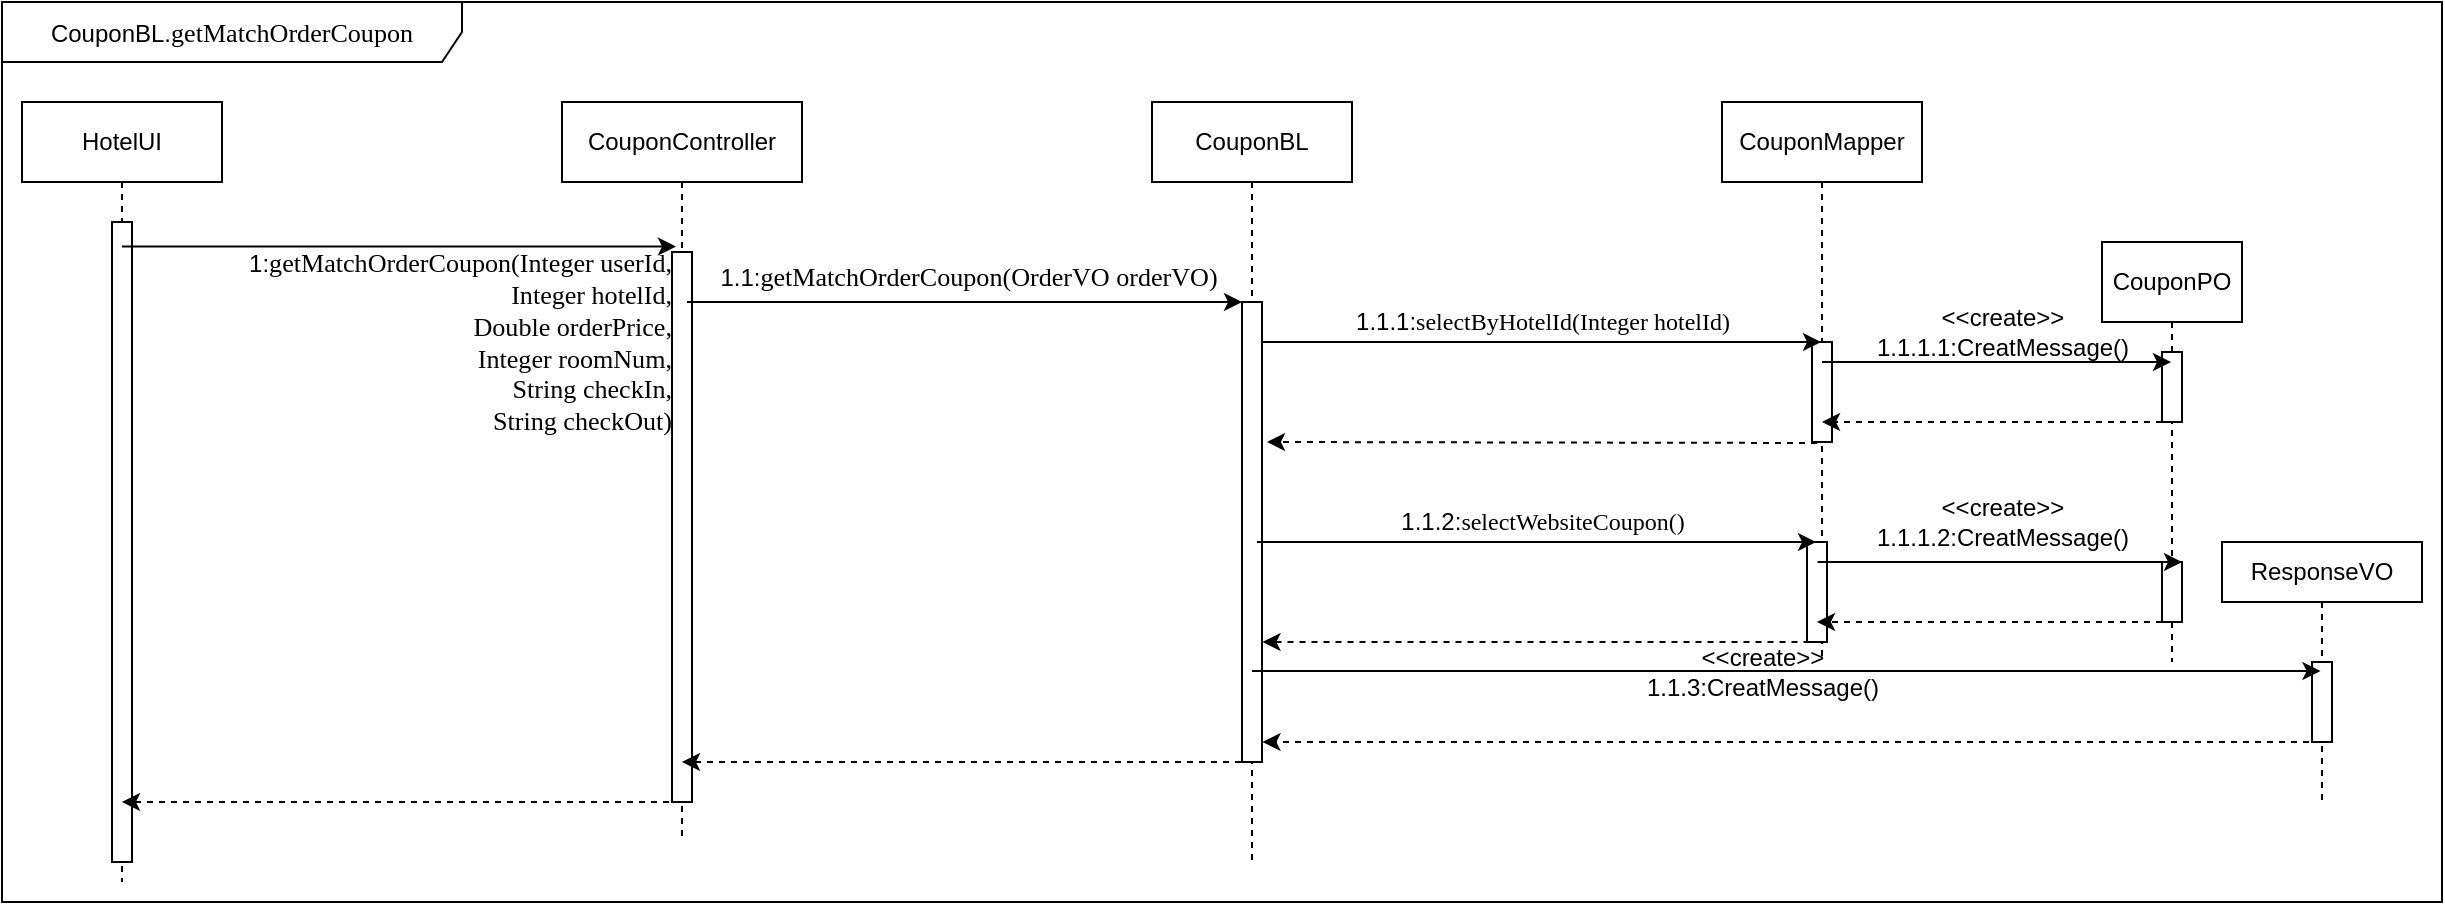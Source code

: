 <mxfile version="12.9.3" type="device"><diagram id="IK6v0A8cggUjsMmJ_jeH" name="第 1 页"><mxGraphModel dx="1086" dy="806" grid="1" gridSize="10" guides="1" tooltips="1" connect="1" arrows="1" fold="1" page="1" pageScale="1" pageWidth="1169" pageHeight="1654" math="0" shadow="0"><root><mxCell id="0"/><mxCell id="1" parent="0"/><mxCell id="jZvukRCiocEKF5469Hh3-51" value="CouponBL.&lt;span style=&quot;font-family: &amp;#34;consolas&amp;#34; ; font-size: 13.067px ; white-space: nowrap&quot;&gt;getMatchOrderCoupon&lt;/span&gt;" style="shape=umlFrame;whiteSpace=wrap;html=1;labelBackgroundColor=none;width=230;height=30;" vertex="1" parent="1"><mxGeometry x="10" y="60" width="1220" height="450" as="geometry"/></mxCell><mxCell id="jZvukRCiocEKF5469Hh3-1" value="HotelUI" style="shape=umlLifeline;perimeter=lifelinePerimeter;whiteSpace=wrap;html=1;container=1;collapsible=0;recursiveResize=0;outlineConnect=0;" vertex="1" parent="1"><mxGeometry x="20" y="110" width="100" height="390" as="geometry"/></mxCell><mxCell id="jZvukRCiocEKF5469Hh3-5" value="" style="html=1;points=[];perimeter=orthogonalPerimeter;" vertex="1" parent="jZvukRCiocEKF5469Hh3-1"><mxGeometry x="45" y="60" width="10" height="320" as="geometry"/></mxCell><mxCell id="jZvukRCiocEKF5469Hh3-2" value="CouponController" style="shape=umlLifeline;perimeter=lifelinePerimeter;whiteSpace=wrap;html=1;container=1;collapsible=0;recursiveResize=0;outlineConnect=0;" vertex="1" parent="1"><mxGeometry x="290" y="110" width="120" height="370" as="geometry"/></mxCell><mxCell id="jZvukRCiocEKF5469Hh3-6" value="" style="html=1;points=[];perimeter=orthogonalPerimeter;" vertex="1" parent="jZvukRCiocEKF5469Hh3-2"><mxGeometry x="55" y="75" width="10" height="275" as="geometry"/></mxCell><mxCell id="jZvukRCiocEKF5469Hh3-3" value="CouponBL" style="shape=umlLifeline;perimeter=lifelinePerimeter;whiteSpace=wrap;html=1;container=1;collapsible=0;recursiveResize=0;outlineConnect=0;" vertex="1" parent="1"><mxGeometry x="585" y="110" width="100" height="380" as="geometry"/></mxCell><mxCell id="jZvukRCiocEKF5469Hh3-7" value="" style="html=1;points=[];perimeter=orthogonalPerimeter;" vertex="1" parent="jZvukRCiocEKF5469Hh3-3"><mxGeometry x="45" y="100" width="10" height="230" as="geometry"/></mxCell><mxCell id="jZvukRCiocEKF5469Hh3-4" value="CouponMapper" style="shape=umlLifeline;perimeter=lifelinePerimeter;whiteSpace=wrap;html=1;container=1;collapsible=0;recursiveResize=0;outlineConnect=0;" vertex="1" parent="1"><mxGeometry x="870" y="110" width="100" height="280" as="geometry"/></mxCell><mxCell id="jZvukRCiocEKF5469Hh3-8" value="" style="html=1;points=[];perimeter=orthogonalPerimeter;" vertex="1" parent="jZvukRCiocEKF5469Hh3-4"><mxGeometry x="45" y="120" width="10" height="50" as="geometry"/></mxCell><mxCell id="jZvukRCiocEKF5469Hh3-33" value="" style="html=1;points=[];perimeter=orthogonalPerimeter;" vertex="1" parent="jZvukRCiocEKF5469Hh3-4"><mxGeometry x="42.5" y="220" width="10" height="50" as="geometry"/></mxCell><mxCell id="jZvukRCiocEKF5469Hh3-11" value="" style="endArrow=classic;html=1;dashed=1;" edge="1" parent="1" source="jZvukRCiocEKF5469Hh3-2" target="jZvukRCiocEKF5469Hh3-1"><mxGeometry width="50" height="50" relative="1" as="geometry"><mxPoint x="160" y="385" as="sourcePoint"/><mxPoint x="70" y="385" as="targetPoint"/><Array as="points"><mxPoint x="200" y="460"/></Array></mxGeometry></mxCell><mxCell id="jZvukRCiocEKF5469Hh3-10" value="" style="endArrow=classic;html=1;entryX=0.2;entryY=-0.01;entryDx=0;entryDy=0;entryPerimeter=0;" edge="1" parent="1" source="jZvukRCiocEKF5469Hh3-1" target="jZvukRCiocEKF5469Hh3-6"><mxGeometry width="50" height="50" relative="1" as="geometry"><mxPoint x="225" y="185" as="sourcePoint"/><mxPoint x="340" y="185" as="targetPoint"/></mxGeometry></mxCell><mxCell id="jZvukRCiocEKF5469Hh3-12" value="&lt;div&gt;1:&lt;span style=&quot;font-family: &amp;quot;consolas&amp;quot; ; font-size: 9.8pt&quot;&gt;getMatchOrderCoupon(&lt;/span&gt;&lt;span style=&quot;font-family: &amp;quot;consolas&amp;quot; ; font-size: 9.8pt&quot;&gt;Integer userId,&lt;/span&gt;&lt;/div&gt;&lt;span style=&quot;font-family: &amp;quot;consolas&amp;quot; ; font-size: 9.8pt&quot;&gt;&lt;div&gt;&lt;span style=&quot;font-size: 9.8pt&quot;&gt;Integer hotelId,&lt;/span&gt;&lt;/div&gt;&lt;/span&gt;&lt;span style=&quot;font-family: &amp;quot;consolas&amp;quot; ; font-size: 9.8pt&quot;&gt;&lt;div&gt;&lt;span style=&quot;font-size: 9.8pt&quot;&gt;Double orderPrice,&lt;/span&gt;&lt;/div&gt;&lt;/span&gt;&lt;span style=&quot;font-family: &amp;quot;consolas&amp;quot; ; font-size: 9.8pt&quot;&gt;&lt;div&gt;&lt;span style=&quot;font-size: 9.8pt&quot;&gt;Integer roomNum,&lt;/span&gt;&lt;/div&gt;&lt;/span&gt;&lt;span style=&quot;font-family: &amp;quot;consolas&amp;quot; ; font-size: 9.8pt&quot;&gt;&lt;div&gt;&lt;span style=&quot;font-size: 9.8pt&quot;&gt;String checkIn,&lt;/span&gt;&lt;/div&gt;&lt;/span&gt;&lt;span style=&quot;font-family: &amp;quot;consolas&amp;quot; ; font-size: 9.8pt&quot;&gt;&lt;div&gt;&lt;span style=&quot;font-size: 9.8pt&quot;&gt;String checkOut)&lt;/span&gt;&lt;/div&gt;&lt;/span&gt;" style="text;html=1;align=right;verticalAlign=middle;resizable=0;points=[];labelBackgroundColor=none;" vertex="1" connectable="0" parent="jZvukRCiocEKF5469Hh3-10"><mxGeometry x="-0.496" y="10" relative="1" as="geometry"><mxPoint x="205.5" y="57" as="offset"/></mxGeometry></mxCell><mxCell id="jZvukRCiocEKF5469Hh3-17" value="" style="endArrow=classic;html=1;entryX=0.2;entryY=-0.01;entryDx=0;entryDy=0;entryPerimeter=0;" edge="1" parent="1"><mxGeometry width="50" height="50" relative="1" as="geometry"><mxPoint x="352.5" y="210" as="sourcePoint"/><mxPoint x="630" y="210" as="targetPoint"/></mxGeometry></mxCell><mxCell id="jZvukRCiocEKF5469Hh3-18" value="&lt;font style=&quot;font-size: 12px&quot;&gt;1.1:&lt;/font&gt;&lt;span style=&quot;font-family: &amp;#34;consolas&amp;#34; ; font-size: 9.8pt&quot;&gt;getMatchOrderCoupon(OrderVO orderVO)&lt;/span&gt;" style="text;html=1;align=center;verticalAlign=middle;resizable=0;points=[];labelBackgroundColor=none;" vertex="1" connectable="0" parent="jZvukRCiocEKF5469Hh3-17"><mxGeometry x="-0.496" y="10" relative="1" as="geometry"><mxPoint x="70.5" y="-3" as="offset"/></mxGeometry></mxCell><mxCell id="jZvukRCiocEKF5469Hh3-19" value="" style="endArrow=classic;html=1;dashed=1;" edge="1" parent="1"><mxGeometry width="50" height="50" relative="1" as="geometry"><mxPoint x="629.5" y="440" as="sourcePoint"/><mxPoint x="350" y="440" as="targetPoint"/></mxGeometry></mxCell><mxCell id="jZvukRCiocEKF5469Hh3-20" value="" style="endArrow=classic;html=1;" edge="1" parent="1" target="jZvukRCiocEKF5469Hh3-4"><mxGeometry width="50" height="50" relative="1" as="geometry"><mxPoint x="640" y="230" as="sourcePoint"/><mxPoint x="870" y="230" as="targetPoint"/></mxGeometry></mxCell><mxCell id="jZvukRCiocEKF5469Hh3-21" value="" style="endArrow=classic;html=1;dashed=1;" edge="1" parent="1"><mxGeometry width="50" height="50" relative="1" as="geometry"><mxPoint x="917.5" y="280.5" as="sourcePoint"/><mxPoint x="642.5" y="280" as="targetPoint"/></mxGeometry></mxCell><mxCell id="jZvukRCiocEKF5469Hh3-23" value="&lt;font style=&quot;font-size: 12px&quot;&gt;1.1.1:&lt;span style=&quot;font-family: &amp;#34;consolas&amp;#34;&quot;&gt;selectByHotelId(Integer hotelId)&lt;/span&gt;&lt;/font&gt;" style="text;html=1;align=center;verticalAlign=middle;resizable=0;points=[];autosize=1;" vertex="1" parent="1"><mxGeometry x="650" y="210" width="260" height="20" as="geometry"/></mxCell><mxCell id="jZvukRCiocEKF5469Hh3-31" value="" style="endArrow=classic;html=1;" edge="1" parent="1"><mxGeometry width="50" height="50" relative="1" as="geometry"><mxPoint x="637.5" y="330" as="sourcePoint"/><mxPoint x="917" y="330" as="targetPoint"/></mxGeometry></mxCell><mxCell id="jZvukRCiocEKF5469Hh3-32" value="&lt;span style=&quot;color: rgba(0 , 0 , 0 , 0) ; font-family: monospace ; font-size: 0px ; background-color: rgb(248 , 249 , 250)&quot;&gt;%3CmxGraphModel%3E%3Croot%3E%3CmxCell%20id%3D%220%22%2F%3E%3CmxCell%20id%3D%221%22%20parent%3D%220%22%2F%3E%3CmxCell%20id%3D%222%22%20value%3D%22%22%20style%3D%22endArrow%3Dclassic%3Bhtml%3D1%3Bdashed%3D1%3B%22%20edge%3D%221%22%20parent%3D%221%22%3E%3CmxGeometry%20width%3D%2250%22%20height%3D%2250%22%20relative%3D%221%22%20as%3D%22geometry%22%3E%3CmxPoint%20x%3D%22919.75%22%20y%3D%22380%22%20as%3D%22sourcePoint%22%2F%3E%3CmxPoint%20x%3D%22640.25%22%20y%3D%22380%22%20as%3D%22targetPoint%22%2F%3E%3C%2FmxGeometry%3E%3C%2FmxCell%3E%3C%2Froot%3E%3C%2FmxGraphModel%3E&lt;/span&gt;" style="endArrow=classic;html=1;dashed=1;" edge="1" parent="1"><mxGeometry width="50" height="50" relative="1" as="geometry"><mxPoint x="919.75" y="380" as="sourcePoint"/><mxPoint x="640.25" y="380" as="targetPoint"/></mxGeometry></mxCell><mxCell id="jZvukRCiocEKF5469Hh3-35" value="&lt;font style=&quot;font-size: 12px&quot;&gt;&lt;font style=&quot;font-size: 12px&quot;&gt;1.1.2:&lt;/font&gt;&lt;span style=&quot;background-color: rgb(255 , 255 , 255) ; font-family: &amp;#34;consolas&amp;#34;&quot;&gt;selectWebsiteCoupon()&lt;/span&gt;&lt;/font&gt;" style="text;html=1;align=center;verticalAlign=middle;resizable=0;points=[];autosize=1;" vertex="1" parent="1"><mxGeometry x="690" y="310" width="180" height="20" as="geometry"/></mxCell><mxCell id="jZvukRCiocEKF5469Hh3-36" value="CouponPO" style="shape=umlLifeline;perimeter=lifelinePerimeter;whiteSpace=wrap;html=1;container=1;collapsible=0;recursiveResize=0;outlineConnect=0;labelBackgroundColor=none;" vertex="1" parent="1"><mxGeometry x="1060" y="180" width="70" height="210" as="geometry"/></mxCell><mxCell id="jZvukRCiocEKF5469Hh3-37" value="" style="html=1;points=[];perimeter=orthogonalPerimeter;" vertex="1" parent="jZvukRCiocEKF5469Hh3-36"><mxGeometry x="30" y="55" width="10" height="35" as="geometry"/></mxCell><mxCell id="jZvukRCiocEKF5469Hh3-38" value="" style="html=1;points=[];perimeter=orthogonalPerimeter;" vertex="1" parent="jZvukRCiocEKF5469Hh3-36"><mxGeometry x="30" y="160" width="10" height="30" as="geometry"/></mxCell><mxCell id="jZvukRCiocEKF5469Hh3-39" value="" style="endArrow=classic;html=1;" edge="1" parent="1" target="jZvukRCiocEKF5469Hh3-36"><mxGeometry width="50" height="50" relative="1" as="geometry"><mxPoint x="920" y="240" as="sourcePoint"/><mxPoint x="1110" y="240" as="targetPoint"/></mxGeometry></mxCell><mxCell id="jZvukRCiocEKF5469Hh3-40" value="&amp;lt;&amp;lt;create&amp;gt;&amp;gt;&lt;br&gt;1.1.1.1:CreatMessage()" style="text;html=1;align=center;verticalAlign=middle;resizable=0;points=[];autosize=1;" vertex="1" parent="1"><mxGeometry x="940" y="210" width="140" height="30" as="geometry"/></mxCell><mxCell id="jZvukRCiocEKF5469Hh3-41" value="" style="endArrow=classic;html=1;" edge="1" parent="1"><mxGeometry width="50" height="50" relative="1" as="geometry"><mxPoint x="917.75" y="340" as="sourcePoint"/><mxPoint x="1100" y="340" as="targetPoint"/></mxGeometry></mxCell><mxCell id="jZvukRCiocEKF5469Hh3-42" value="&amp;lt;&amp;lt;create&amp;gt;&amp;gt;&lt;br&gt;1.1.1.2:CreatMessage()" style="text;html=1;align=center;verticalAlign=middle;resizable=0;points=[];autosize=1;" vertex="1" parent="1"><mxGeometry x="940" y="305" width="140" height="30" as="geometry"/></mxCell><mxCell id="jZvukRCiocEKF5469Hh3-44" value="" style="endArrow=classic;html=1;dashed=1;" edge="1" parent="1"><mxGeometry width="50" height="50" relative="1" as="geometry"><mxPoint x="1090" y="270" as="sourcePoint"/><mxPoint x="920" y="270" as="targetPoint"/></mxGeometry></mxCell><mxCell id="jZvukRCiocEKF5469Hh3-45" value="" style="endArrow=classic;html=1;dashed=1;" edge="1" parent="1"><mxGeometry width="50" height="50" relative="1" as="geometry"><mxPoint x="1090" y="370" as="sourcePoint"/><mxPoint x="917.5" y="370" as="targetPoint"/></mxGeometry></mxCell><mxCell id="jZvukRCiocEKF5469Hh3-46" value="ResponseVO" style="shape=umlLifeline;perimeter=lifelinePerimeter;whiteSpace=wrap;html=1;container=1;collapsible=0;recursiveResize=0;outlineConnect=0;size=30;" vertex="1" parent="1"><mxGeometry x="1120" y="330" width="100" height="130" as="geometry"/></mxCell><mxCell id="jZvukRCiocEKF5469Hh3-47" value="" style="html=1;points=[];perimeter=orthogonalPerimeter;" vertex="1" parent="jZvukRCiocEKF5469Hh3-46"><mxGeometry x="45" y="60" width="10" height="40" as="geometry"/></mxCell><mxCell id="jZvukRCiocEKF5469Hh3-48" value="" style="endArrow=classic;html=1;" edge="1" parent="1" source="jZvukRCiocEKF5469Hh3-3"><mxGeometry width="50" height="50" relative="1" as="geometry"><mxPoint x="987" y="394.5" as="sourcePoint"/><mxPoint x="1169.25" y="394.5" as="targetPoint"/></mxGeometry></mxCell><mxCell id="jZvukRCiocEKF5469Hh3-49" value="&lt;span style=&quot;color: rgba(0 , 0 , 0 , 0) ; font-family: monospace ; font-size: 0px ; background-color: rgb(248 , 249 , 250)&quot;&gt;%3CmxGraphModel%3E%3Croot%3E%3CmxCell%20id%3D%220%22%2F%3E%3CmxCell%20id%3D%221%22%20parent%3D%220%22%2F%3E%3CmxCell%20id%3D%222%22%20value%3D%22%22%20style%3D%22endArrow%3Dclassic%3Bhtml%3D1%3Bdashed%3D1%3B%22%20edge%3D%221%22%20parent%3D%221%22%3E%3CmxGeometry%20width%3D%2250%22%20height%3D%2250%22%20relative%3D%221%22%20as%3D%22geometry%22%3E%3CmxPoint%20x%3D%22919.75%22%20y%3D%22380%22%20as%3D%22sourcePoint%22%2F%3E%3CmxPoint%20x%3D%22640.25%22%20y%3D%22380%22%20as%3D%22targetPoint%22%2F%3E%3C%2FmxGeometry%3E%3C%2FmxCell%3E%3C%2Froot%3E%3C%2FmxGraphModel%3E&lt;/span&gt;" style="endArrow=classic;html=1;dashed=1;" edge="1" parent="1" source="jZvukRCiocEKF5469Hh3-46"><mxGeometry width="50" height="50" relative="1" as="geometry"><mxPoint x="919.75" y="430" as="sourcePoint"/><mxPoint x="640.25" y="430" as="targetPoint"/></mxGeometry></mxCell><mxCell id="jZvukRCiocEKF5469Hh3-50" value="&amp;lt;&amp;lt;create&amp;gt;&amp;gt;&lt;br&gt;1.1.3:CreatMessage()" style="text;html=1;align=center;verticalAlign=middle;resizable=0;points=[];autosize=1;" vertex="1" parent="1"><mxGeometry x="825" y="380" width="130" height="30" as="geometry"/></mxCell></root></mxGraphModel></diagram></mxfile>